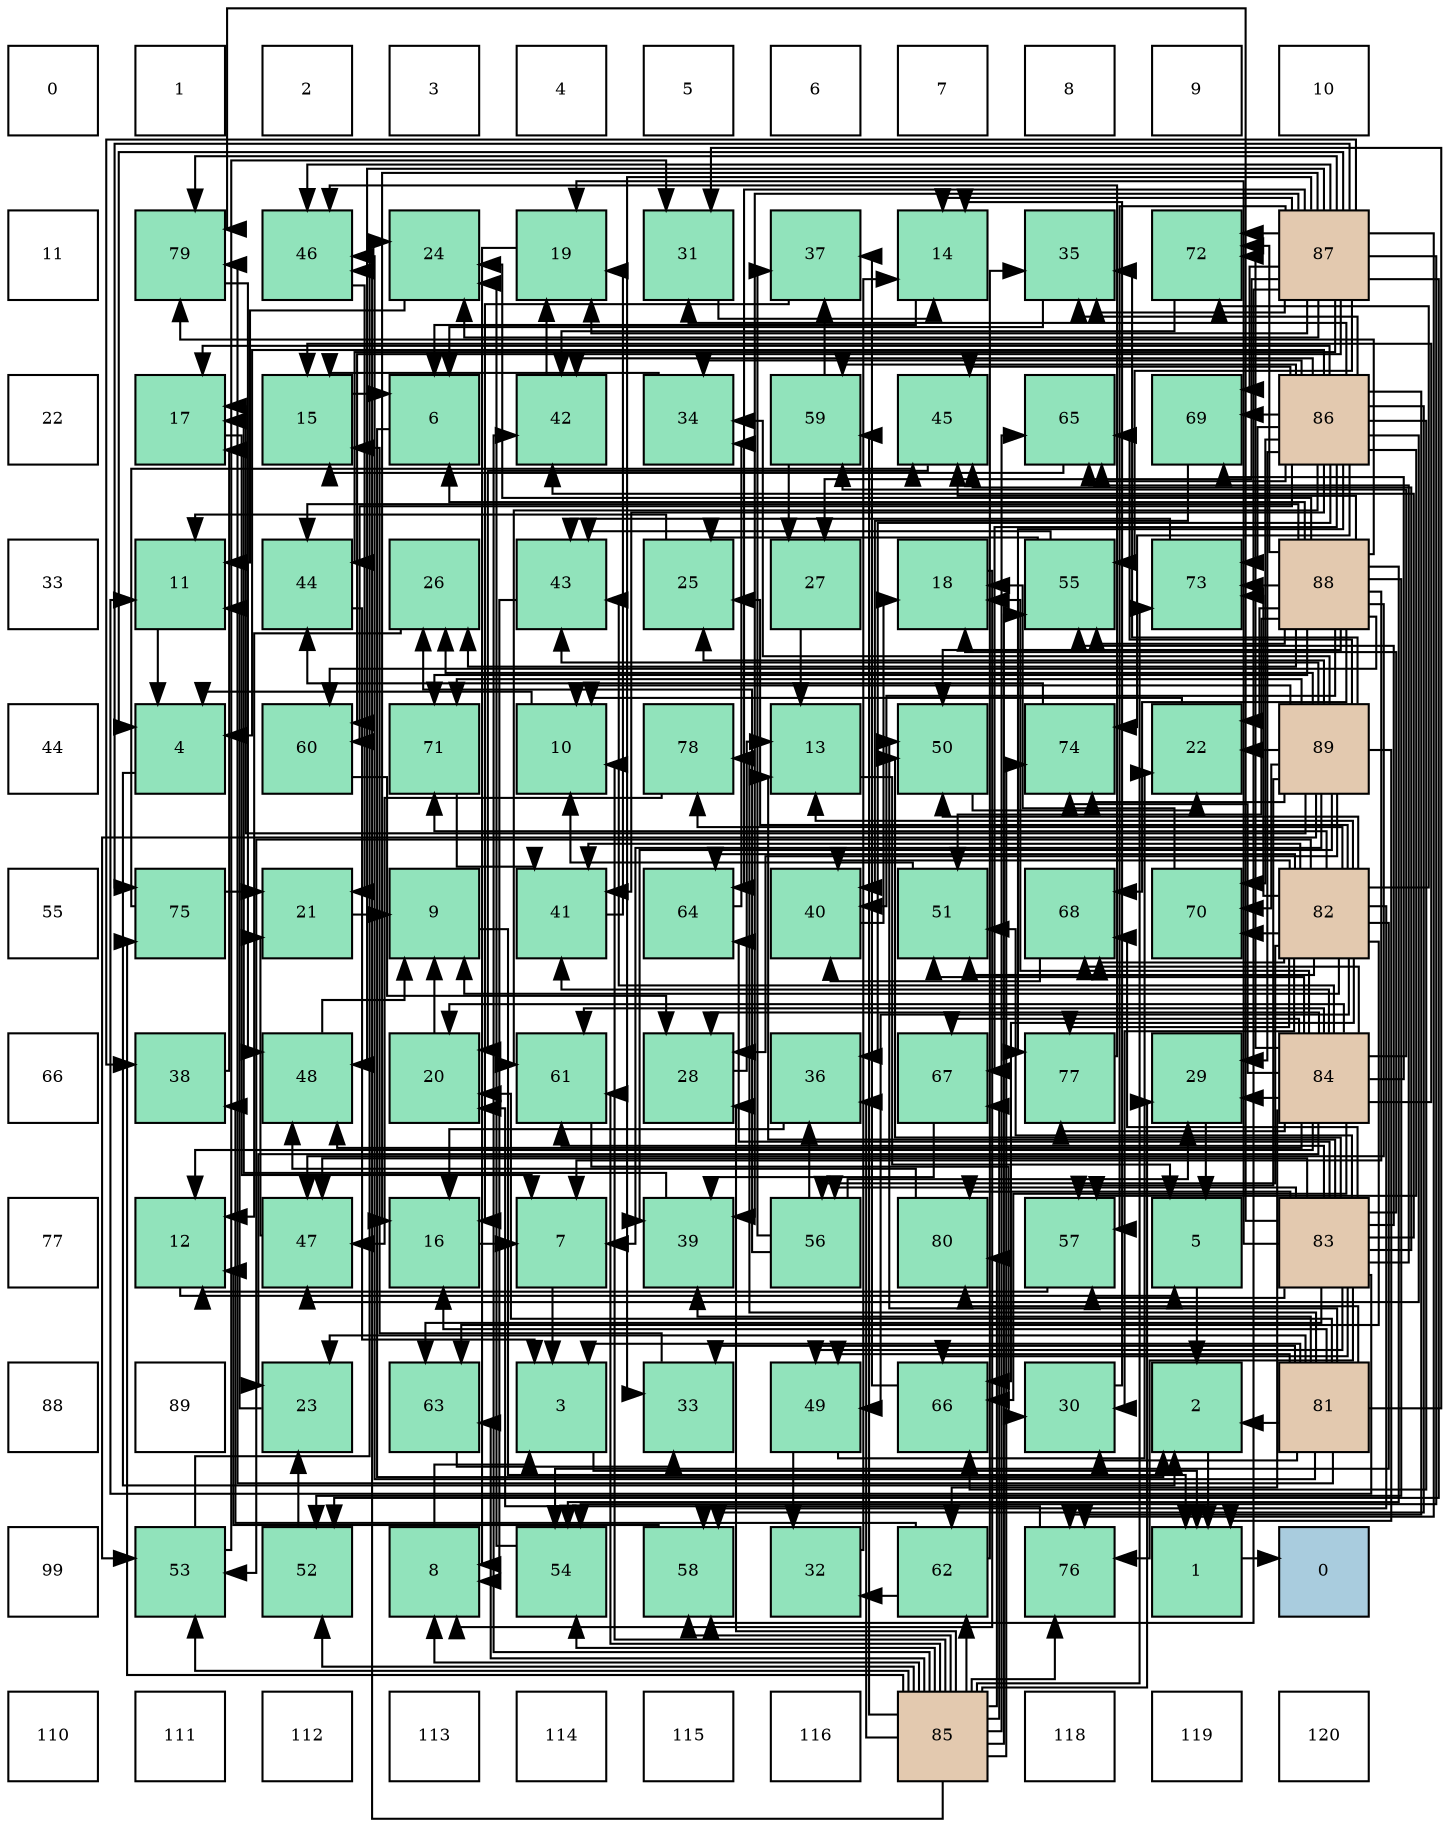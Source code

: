 digraph layout{
 rankdir=TB;
 splines=ortho;
 node [style=filled shape=square fixedsize=true width=0.6];
0[label="0", fontsize=8, fillcolor="#ffffff"];
1[label="1", fontsize=8, fillcolor="#ffffff"];
2[label="2", fontsize=8, fillcolor="#ffffff"];
3[label="3", fontsize=8, fillcolor="#ffffff"];
4[label="4", fontsize=8, fillcolor="#ffffff"];
5[label="5", fontsize=8, fillcolor="#ffffff"];
6[label="6", fontsize=8, fillcolor="#ffffff"];
7[label="7", fontsize=8, fillcolor="#ffffff"];
8[label="8", fontsize=8, fillcolor="#ffffff"];
9[label="9", fontsize=8, fillcolor="#ffffff"];
10[label="10", fontsize=8, fillcolor="#ffffff"];
11[label="11", fontsize=8, fillcolor="#ffffff"];
12[label="79", fontsize=8, fillcolor="#91e3bb"];
13[label="46", fontsize=8, fillcolor="#91e3bb"];
14[label="24", fontsize=8, fillcolor="#91e3bb"];
15[label="19", fontsize=8, fillcolor="#91e3bb"];
16[label="31", fontsize=8, fillcolor="#91e3bb"];
17[label="37", fontsize=8, fillcolor="#91e3bb"];
18[label="14", fontsize=8, fillcolor="#91e3bb"];
19[label="35", fontsize=8, fillcolor="#91e3bb"];
20[label="72", fontsize=8, fillcolor="#91e3bb"];
21[label="87", fontsize=8, fillcolor="#e3c9af"];
22[label="22", fontsize=8, fillcolor="#ffffff"];
23[label="17", fontsize=8, fillcolor="#91e3bb"];
24[label="15", fontsize=8, fillcolor="#91e3bb"];
25[label="6", fontsize=8, fillcolor="#91e3bb"];
26[label="42", fontsize=8, fillcolor="#91e3bb"];
27[label="34", fontsize=8, fillcolor="#91e3bb"];
28[label="59", fontsize=8, fillcolor="#91e3bb"];
29[label="45", fontsize=8, fillcolor="#91e3bb"];
30[label="65", fontsize=8, fillcolor="#91e3bb"];
31[label="69", fontsize=8, fillcolor="#91e3bb"];
32[label="86", fontsize=8, fillcolor="#e3c9af"];
33[label="33", fontsize=8, fillcolor="#ffffff"];
34[label="11", fontsize=8, fillcolor="#91e3bb"];
35[label="44", fontsize=8, fillcolor="#91e3bb"];
36[label="26", fontsize=8, fillcolor="#91e3bb"];
37[label="43", fontsize=8, fillcolor="#91e3bb"];
38[label="25", fontsize=8, fillcolor="#91e3bb"];
39[label="27", fontsize=8, fillcolor="#91e3bb"];
40[label="18", fontsize=8, fillcolor="#91e3bb"];
41[label="55", fontsize=8, fillcolor="#91e3bb"];
42[label="73", fontsize=8, fillcolor="#91e3bb"];
43[label="88", fontsize=8, fillcolor="#e3c9af"];
44[label="44", fontsize=8, fillcolor="#ffffff"];
45[label="4", fontsize=8, fillcolor="#91e3bb"];
46[label="60", fontsize=8, fillcolor="#91e3bb"];
47[label="71", fontsize=8, fillcolor="#91e3bb"];
48[label="10", fontsize=8, fillcolor="#91e3bb"];
49[label="78", fontsize=8, fillcolor="#91e3bb"];
50[label="13", fontsize=8, fillcolor="#91e3bb"];
51[label="50", fontsize=8, fillcolor="#91e3bb"];
52[label="74", fontsize=8, fillcolor="#91e3bb"];
53[label="22", fontsize=8, fillcolor="#91e3bb"];
54[label="89", fontsize=8, fillcolor="#e3c9af"];
55[label="55", fontsize=8, fillcolor="#ffffff"];
56[label="75", fontsize=8, fillcolor="#91e3bb"];
57[label="21", fontsize=8, fillcolor="#91e3bb"];
58[label="9", fontsize=8, fillcolor="#91e3bb"];
59[label="41", fontsize=8, fillcolor="#91e3bb"];
60[label="64", fontsize=8, fillcolor="#91e3bb"];
61[label="40", fontsize=8, fillcolor="#91e3bb"];
62[label="51", fontsize=8, fillcolor="#91e3bb"];
63[label="68", fontsize=8, fillcolor="#91e3bb"];
64[label="70", fontsize=8, fillcolor="#91e3bb"];
65[label="82", fontsize=8, fillcolor="#e3c9af"];
66[label="66", fontsize=8, fillcolor="#ffffff"];
67[label="38", fontsize=8, fillcolor="#91e3bb"];
68[label="48", fontsize=8, fillcolor="#91e3bb"];
69[label="20", fontsize=8, fillcolor="#91e3bb"];
70[label="61", fontsize=8, fillcolor="#91e3bb"];
71[label="28", fontsize=8, fillcolor="#91e3bb"];
72[label="36", fontsize=8, fillcolor="#91e3bb"];
73[label="67", fontsize=8, fillcolor="#91e3bb"];
74[label="77", fontsize=8, fillcolor="#91e3bb"];
75[label="29", fontsize=8, fillcolor="#91e3bb"];
76[label="84", fontsize=8, fillcolor="#e3c9af"];
77[label="77", fontsize=8, fillcolor="#ffffff"];
78[label="12", fontsize=8, fillcolor="#91e3bb"];
79[label="47", fontsize=8, fillcolor="#91e3bb"];
80[label="16", fontsize=8, fillcolor="#91e3bb"];
81[label="7", fontsize=8, fillcolor="#91e3bb"];
82[label="39", fontsize=8, fillcolor="#91e3bb"];
83[label="56", fontsize=8, fillcolor="#91e3bb"];
84[label="80", fontsize=8, fillcolor="#91e3bb"];
85[label="57", fontsize=8, fillcolor="#91e3bb"];
86[label="5", fontsize=8, fillcolor="#91e3bb"];
87[label="83", fontsize=8, fillcolor="#e3c9af"];
88[label="88", fontsize=8, fillcolor="#ffffff"];
89[label="89", fontsize=8, fillcolor="#ffffff"];
90[label="23", fontsize=8, fillcolor="#91e3bb"];
91[label="63", fontsize=8, fillcolor="#91e3bb"];
92[label="3", fontsize=8, fillcolor="#91e3bb"];
93[label="33", fontsize=8, fillcolor="#91e3bb"];
94[label="49", fontsize=8, fillcolor="#91e3bb"];
95[label="66", fontsize=8, fillcolor="#91e3bb"];
96[label="30", fontsize=8, fillcolor="#91e3bb"];
97[label="2", fontsize=8, fillcolor="#91e3bb"];
98[label="81", fontsize=8, fillcolor="#e3c9af"];
99[label="99", fontsize=8, fillcolor="#ffffff"];
100[label="53", fontsize=8, fillcolor="#91e3bb"];
101[label="52", fontsize=8, fillcolor="#91e3bb"];
102[label="8", fontsize=8, fillcolor="#91e3bb"];
103[label="54", fontsize=8, fillcolor="#91e3bb"];
104[label="58", fontsize=8, fillcolor="#91e3bb"];
105[label="32", fontsize=8, fillcolor="#91e3bb"];
106[label="62", fontsize=8, fillcolor="#91e3bb"];
107[label="76", fontsize=8, fillcolor="#91e3bb"];
108[label="1", fontsize=8, fillcolor="#91e3bb"];
109[label="0", fontsize=8, fillcolor="#a9ccde"];
110[label="110", fontsize=8, fillcolor="#ffffff"];
111[label="111", fontsize=8, fillcolor="#ffffff"];
112[label="112", fontsize=8, fillcolor="#ffffff"];
113[label="113", fontsize=8, fillcolor="#ffffff"];
114[label="114", fontsize=8, fillcolor="#ffffff"];
115[label="115", fontsize=8, fillcolor="#ffffff"];
116[label="116", fontsize=8, fillcolor="#ffffff"];
117[label="85", fontsize=8, fillcolor="#e3c9af"];
118[label="118", fontsize=8, fillcolor="#ffffff"];
119[label="119", fontsize=8, fillcolor="#ffffff"];
120[label="120", fontsize=8, fillcolor="#ffffff"];
edge [constraint=false, style=vis];108 -> 109;
97 -> 108;
92 -> 108;
45 -> 97;
86 -> 97;
25 -> 97;
81 -> 92;
102 -> 92;
58 -> 108;
48 -> 45;
34 -> 45;
78 -> 86;
50 -> 86;
18 -> 25;
24 -> 25;
80 -> 81;
23 -> 81;
40 -> 102;
15 -> 102;
69 -> 58;
57 -> 58;
53 -> 48;
90 -> 34;
14 -> 34;
38 -> 34;
36 -> 78;
39 -> 50;
71 -> 50;
75 -> 86;
96 -> 18;
16 -> 18;
105 -> 18;
93 -> 24;
27 -> 24;
19 -> 25;
72 -> 80;
17 -> 80;
67 -> 23;
82 -> 23;
61 -> 40;
59 -> 15;
26 -> 15;
37 -> 102;
35 -> 92;
29 -> 69;
13 -> 57;
79 -> 57;
68 -> 58;
94 -> 53;
94 -> 105;
51 -> 53;
62 -> 48;
101 -> 90;
100 -> 14;
100 -> 16;
103 -> 14;
41 -> 38;
41 -> 37;
83 -> 36;
83 -> 75;
83 -> 72;
83 -> 17;
85 -> 78;
104 -> 78;
28 -> 39;
28 -> 17;
46 -> 71;
70 -> 96;
106 -> 105;
106 -> 19;
106 -> 67;
91 -> 93;
60 -> 27;
30 -> 24;
95 -> 17;
73 -> 82;
63 -> 61;
31 -> 61;
64 -> 40;
47 -> 59;
20 -> 26;
42 -> 37;
52 -> 35;
56 -> 57;
56 -> 29;
107 -> 69;
74 -> 13;
49 -> 79;
12 -> 68;
84 -> 68;
98 -> 97;
98 -> 92;
98 -> 80;
98 -> 69;
98 -> 90;
98 -> 96;
98 -> 16;
98 -> 93;
98 -> 82;
98 -> 13;
98 -> 94;
98 -> 51;
98 -> 49;
98 -> 12;
98 -> 84;
65 -> 58;
65 -> 50;
65 -> 38;
65 -> 96;
65 -> 61;
65 -> 59;
65 -> 94;
65 -> 51;
65 -> 62;
65 -> 100;
65 -> 103;
65 -> 83;
65 -> 104;
65 -> 91;
65 -> 60;
65 -> 95;
65 -> 63;
65 -> 64;
65 -> 47;
65 -> 20;
65 -> 42;
65 -> 74;
65 -> 49;
87 -> 34;
87 -> 50;
87 -> 40;
87 -> 15;
87 -> 26;
87 -> 29;
87 -> 79;
87 -> 94;
87 -> 51;
87 -> 62;
87 -> 41;
87 -> 83;
87 -> 85;
87 -> 70;
87 -> 91;
87 -> 60;
87 -> 30;
87 -> 95;
87 -> 63;
87 -> 107;
87 -> 12;
87 -> 84;
76 -> 78;
76 -> 24;
76 -> 40;
76 -> 69;
76 -> 90;
76 -> 71;
76 -> 75;
76 -> 59;
76 -> 37;
76 -> 68;
76 -> 62;
76 -> 28;
76 -> 70;
76 -> 106;
76 -> 95;
76 -> 73;
76 -> 63;
76 -> 31;
76 -> 20;
76 -> 52;
76 -> 74;
117 -> 102;
117 -> 48;
117 -> 71;
117 -> 75;
117 -> 72;
117 -> 26;
117 -> 13;
117 -> 101;
117 -> 100;
117 -> 103;
117 -> 41;
117 -> 104;
117 -> 28;
117 -> 70;
117 -> 106;
117 -> 91;
117 -> 30;
117 -> 73;
117 -> 42;
117 -> 52;
117 -> 56;
117 -> 107;
117 -> 84;
32 -> 45;
32 -> 23;
32 -> 75;
32 -> 16;
32 -> 27;
32 -> 19;
32 -> 72;
32 -> 59;
32 -> 26;
32 -> 29;
32 -> 79;
32 -> 85;
32 -> 104;
32 -> 28;
32 -> 46;
32 -> 70;
32 -> 30;
32 -> 95;
32 -> 73;
32 -> 31;
32 -> 64;
32 -> 42;
32 -> 52;
32 -> 107;
32 -> 74;
21 -> 45;
21 -> 18;
21 -> 80;
21 -> 15;
21 -> 14;
21 -> 39;
21 -> 93;
21 -> 19;
21 -> 67;
21 -> 82;
21 -> 35;
21 -> 13;
21 -> 68;
21 -> 101;
21 -> 103;
21 -> 41;
21 -> 85;
21 -> 104;
21 -> 46;
21 -> 60;
21 -> 31;
21 -> 20;
21 -> 56;
21 -> 107;
21 -> 12;
43 -> 25;
43 -> 81;
43 -> 53;
43 -> 14;
43 -> 36;
43 -> 61;
43 -> 35;
43 -> 29;
43 -> 79;
43 -> 51;
43 -> 62;
43 -> 101;
43 -> 103;
43 -> 41;
43 -> 46;
43 -> 63;
43 -> 47;
43 -> 20;
43 -> 42;
43 -> 12;
54 -> 108;
54 -> 81;
54 -> 48;
54 -> 23;
54 -> 53;
54 -> 38;
54 -> 36;
54 -> 71;
54 -> 27;
54 -> 19;
54 -> 82;
54 -> 37;
54 -> 100;
54 -> 85;
54 -> 30;
54 -> 64;
54 -> 47;
54 -> 52;
edge [constraint=true, style=invis];
0 -> 11 -> 22 -> 33 -> 44 -> 55 -> 66 -> 77 -> 88 -> 99 -> 110;
1 -> 12 -> 23 -> 34 -> 45 -> 56 -> 67 -> 78 -> 89 -> 100 -> 111;
2 -> 13 -> 24 -> 35 -> 46 -> 57 -> 68 -> 79 -> 90 -> 101 -> 112;
3 -> 14 -> 25 -> 36 -> 47 -> 58 -> 69 -> 80 -> 91 -> 102 -> 113;
4 -> 15 -> 26 -> 37 -> 48 -> 59 -> 70 -> 81 -> 92 -> 103 -> 114;
5 -> 16 -> 27 -> 38 -> 49 -> 60 -> 71 -> 82 -> 93 -> 104 -> 115;
6 -> 17 -> 28 -> 39 -> 50 -> 61 -> 72 -> 83 -> 94 -> 105 -> 116;
7 -> 18 -> 29 -> 40 -> 51 -> 62 -> 73 -> 84 -> 95 -> 106 -> 117;
8 -> 19 -> 30 -> 41 -> 52 -> 63 -> 74 -> 85 -> 96 -> 107 -> 118;
9 -> 20 -> 31 -> 42 -> 53 -> 64 -> 75 -> 86 -> 97 -> 108 -> 119;
10 -> 21 -> 32 -> 43 -> 54 -> 65 -> 76 -> 87 -> 98 -> 109 -> 120;
rank = same {0 -> 1 -> 2 -> 3 -> 4 -> 5 -> 6 -> 7 -> 8 -> 9 -> 10};
rank = same {11 -> 12 -> 13 -> 14 -> 15 -> 16 -> 17 -> 18 -> 19 -> 20 -> 21};
rank = same {22 -> 23 -> 24 -> 25 -> 26 -> 27 -> 28 -> 29 -> 30 -> 31 -> 32};
rank = same {33 -> 34 -> 35 -> 36 -> 37 -> 38 -> 39 -> 40 -> 41 -> 42 -> 43};
rank = same {44 -> 45 -> 46 -> 47 -> 48 -> 49 -> 50 -> 51 -> 52 -> 53 -> 54};
rank = same {55 -> 56 -> 57 -> 58 -> 59 -> 60 -> 61 -> 62 -> 63 -> 64 -> 65};
rank = same {66 -> 67 -> 68 -> 69 -> 70 -> 71 -> 72 -> 73 -> 74 -> 75 -> 76};
rank = same {77 -> 78 -> 79 -> 80 -> 81 -> 82 -> 83 -> 84 -> 85 -> 86 -> 87};
rank = same {88 -> 89 -> 90 -> 91 -> 92 -> 93 -> 94 -> 95 -> 96 -> 97 -> 98};
rank = same {99 -> 100 -> 101 -> 102 -> 103 -> 104 -> 105 -> 106 -> 107 -> 108 -> 109};
rank = same {110 -> 111 -> 112 -> 113 -> 114 -> 115 -> 116 -> 117 -> 118 -> 119 -> 120};
}